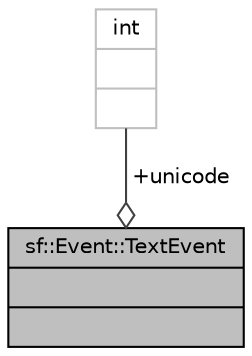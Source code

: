 digraph "sf::Event::TextEvent"
{
 // LATEX_PDF_SIZE
  edge [fontname="Helvetica",fontsize="10",labelfontname="Helvetica",labelfontsize="10"];
  node [fontname="Helvetica",fontsize="10",shape=record];
  Node1 [label="{sf::Event::TextEvent\n||}",height=0.2,width=0.4,color="black", fillcolor="grey75", style="filled", fontcolor="black",tooltip="Text event parameters (TextEntered)"];
  Node2 -> Node1 [color="grey25",fontsize="10",style="solid",label=" +unicode" ,arrowhead="odiamond",fontname="Helvetica"];
  Node2 [label="{int\n||}",height=0.2,width=0.4,color="grey75", fillcolor="white", style="filled",tooltip=" "];
}
